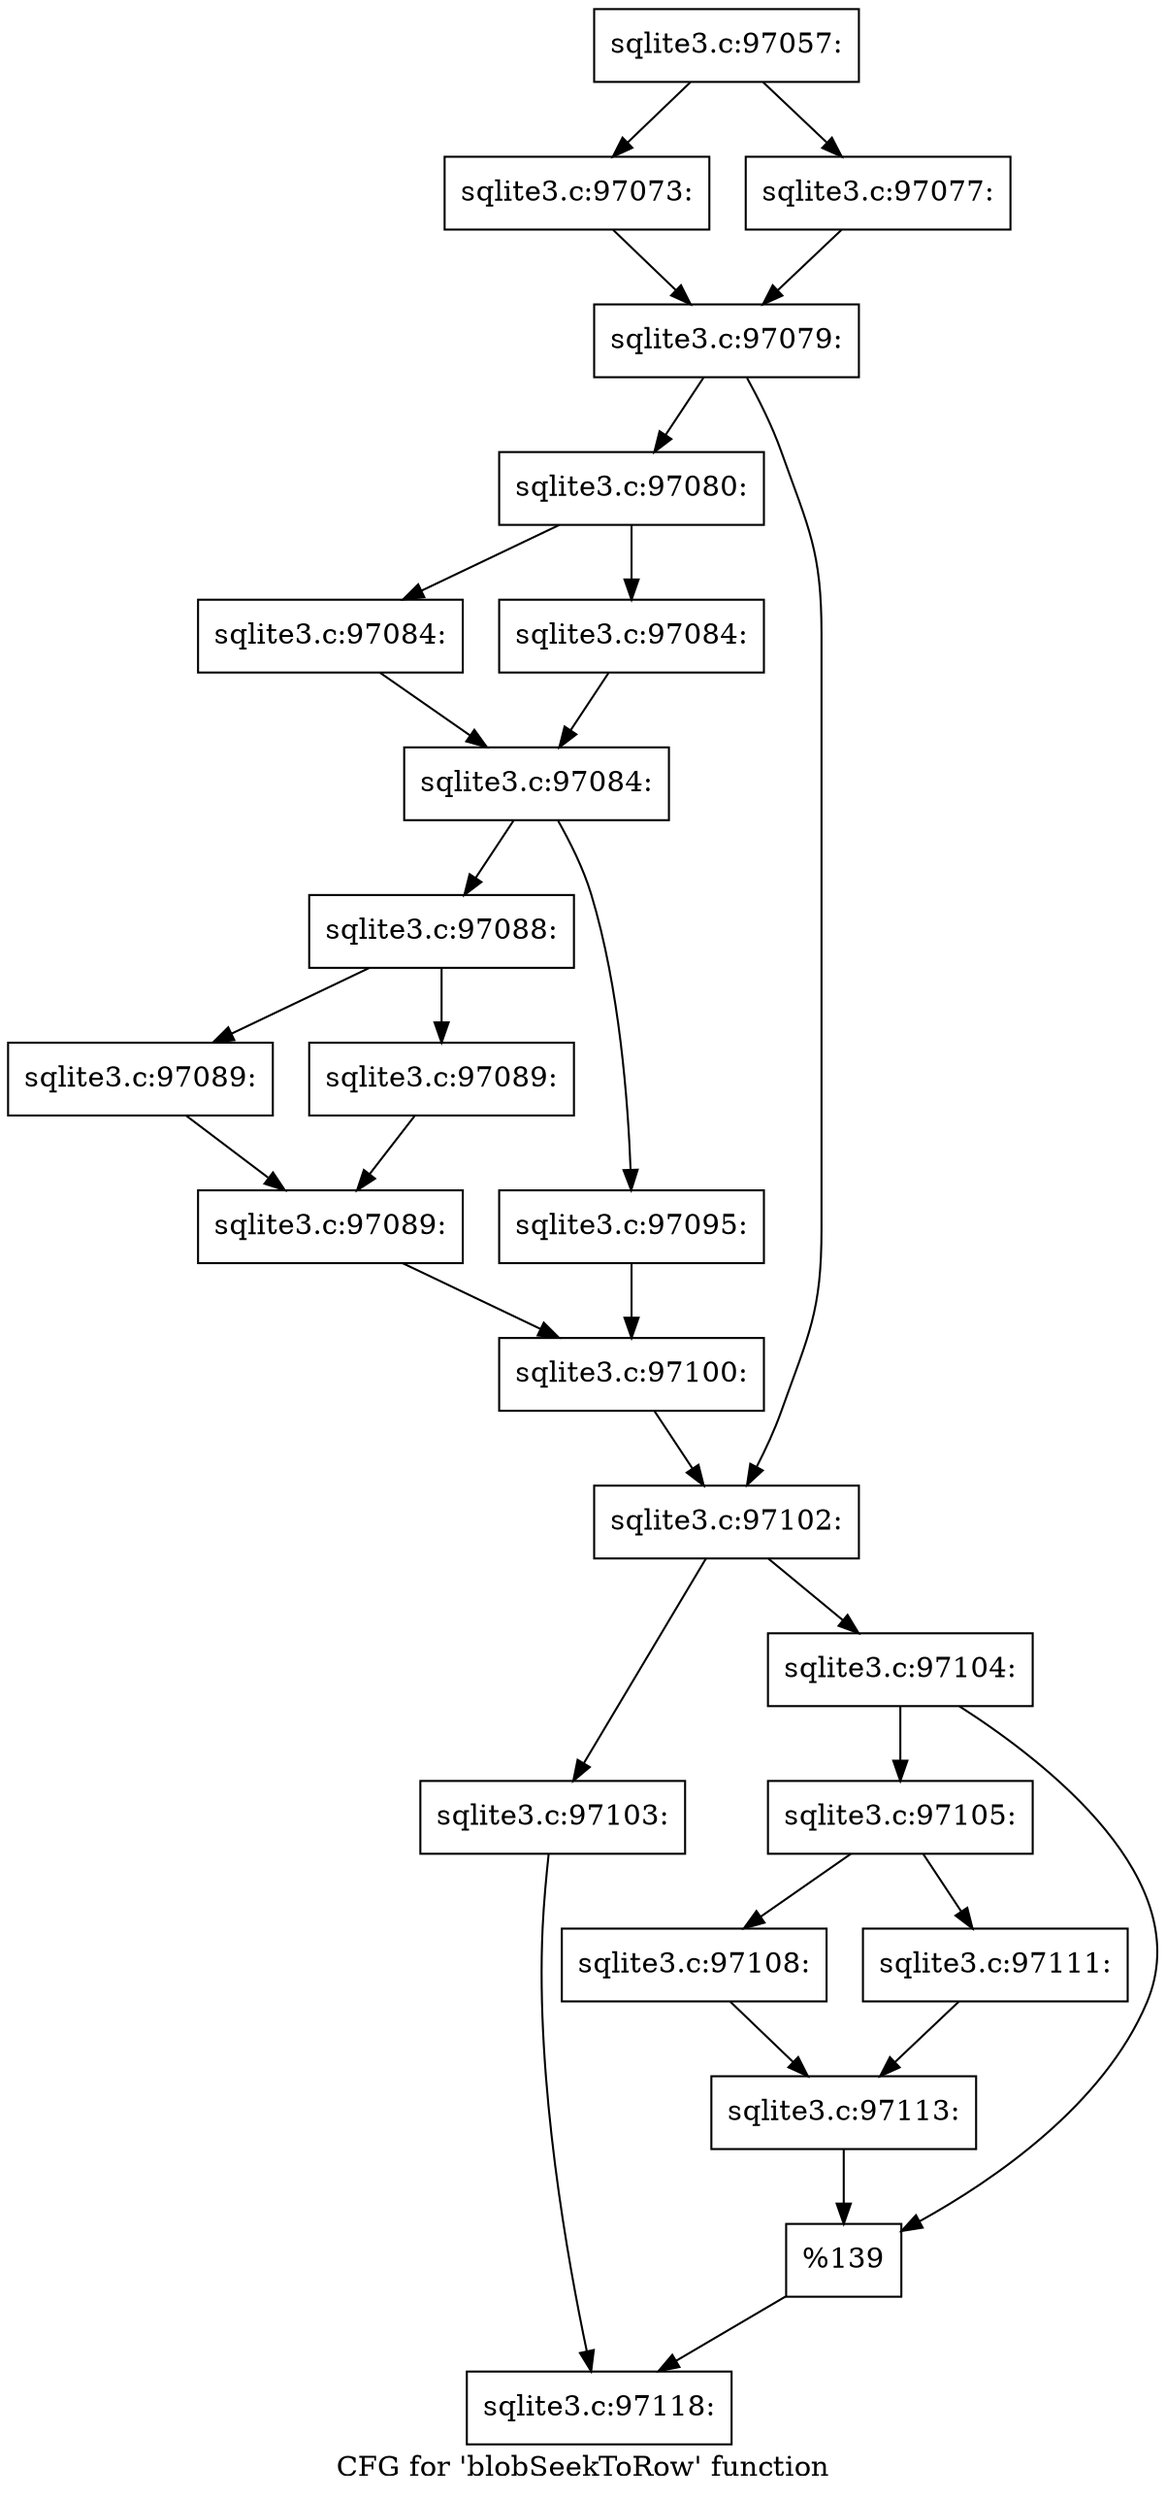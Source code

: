 digraph "CFG for 'blobSeekToRow' function" {
	label="CFG for 'blobSeekToRow' function";

	Node0x55c0f8631a40 [shape=record,label="{sqlite3.c:97057:}"];
	Node0x55c0f8631a40 -> Node0x55c0f8633d60;
	Node0x55c0f8631a40 -> Node0x55c0f8633e00;
	Node0x55c0f8633d60 [shape=record,label="{sqlite3.c:97073:}"];
	Node0x55c0f8633d60 -> Node0x55c0f8633db0;
	Node0x55c0f8633e00 [shape=record,label="{sqlite3.c:97077:}"];
	Node0x55c0f8633e00 -> Node0x55c0f8633db0;
	Node0x55c0f8633db0 [shape=record,label="{sqlite3.c:97079:}"];
	Node0x55c0f8633db0 -> Node0x55c0f8634e10;
	Node0x55c0f8633db0 -> Node0x55c0f8634e60;
	Node0x55c0f8634e10 [shape=record,label="{sqlite3.c:97080:}"];
	Node0x55c0f8634e10 -> Node0x55c0f8635c00;
	Node0x55c0f8634e10 -> Node0x55c0f8635c50;
	Node0x55c0f8635c00 [shape=record,label="{sqlite3.c:97084:}"];
	Node0x55c0f8635c00 -> Node0x55c0f8635ca0;
	Node0x55c0f8635c50 [shape=record,label="{sqlite3.c:97084:}"];
	Node0x55c0f8635c50 -> Node0x55c0f8635ca0;
	Node0x55c0f8635ca0 [shape=record,label="{sqlite3.c:97084:}"];
	Node0x55c0f8635ca0 -> Node0x55c0f8636b30;
	Node0x55c0f8635ca0 -> Node0x55c0f8636bd0;
	Node0x55c0f8636b30 [shape=record,label="{sqlite3.c:97088:}"];
	Node0x55c0f8636b30 -> Node0x55c0f8637370;
	Node0x55c0f8636b30 -> Node0x55c0f86373c0;
	Node0x55c0f8637370 [shape=record,label="{sqlite3.c:97089:}"];
	Node0x55c0f8637370 -> Node0x55c0f8637410;
	Node0x55c0f86373c0 [shape=record,label="{sqlite3.c:97089:}"];
	Node0x55c0f86373c0 -> Node0x55c0f8637410;
	Node0x55c0f8637410 [shape=record,label="{sqlite3.c:97089:}"];
	Node0x55c0f8637410 -> Node0x55c0f8636b80;
	Node0x55c0f8636bd0 [shape=record,label="{sqlite3.c:97095:}"];
	Node0x55c0f8636bd0 -> Node0x55c0f8636b80;
	Node0x55c0f8636b80 [shape=record,label="{sqlite3.c:97100:}"];
	Node0x55c0f8636b80 -> Node0x55c0f8634e60;
	Node0x55c0f8634e60 [shape=record,label="{sqlite3.c:97102:}"];
	Node0x55c0f8634e60 -> Node0x55c0f5ae95d0;
	Node0x55c0f8634e60 -> Node0x55c0f863a7c0;
	Node0x55c0f5ae95d0 [shape=record,label="{sqlite3.c:97103:}"];
	Node0x55c0f5ae95d0 -> Node0x55c0f863a380;
	Node0x55c0f863a7c0 [shape=record,label="{sqlite3.c:97104:}"];
	Node0x55c0f863a7c0 -> Node0x55c0f863abe0;
	Node0x55c0f863a7c0 -> Node0x55c0f863ac30;
	Node0x55c0f863abe0 [shape=record,label="{sqlite3.c:97105:}"];
	Node0x55c0f863abe0 -> Node0x55c0f863b4e0;
	Node0x55c0f863abe0 -> Node0x55c0f863b580;
	Node0x55c0f863b4e0 [shape=record,label="{sqlite3.c:97108:}"];
	Node0x55c0f863b4e0 -> Node0x55c0f863b530;
	Node0x55c0f863b580 [shape=record,label="{sqlite3.c:97111:}"];
	Node0x55c0f863b580 -> Node0x55c0f863b530;
	Node0x55c0f863b530 [shape=record,label="{sqlite3.c:97113:}"];
	Node0x55c0f863b530 -> Node0x55c0f863ac30;
	Node0x55c0f863ac30 [shape=record,label="{%139}"];
	Node0x55c0f863ac30 -> Node0x55c0f863a380;
	Node0x55c0f863a380 [shape=record,label="{sqlite3.c:97118:}"];
}
